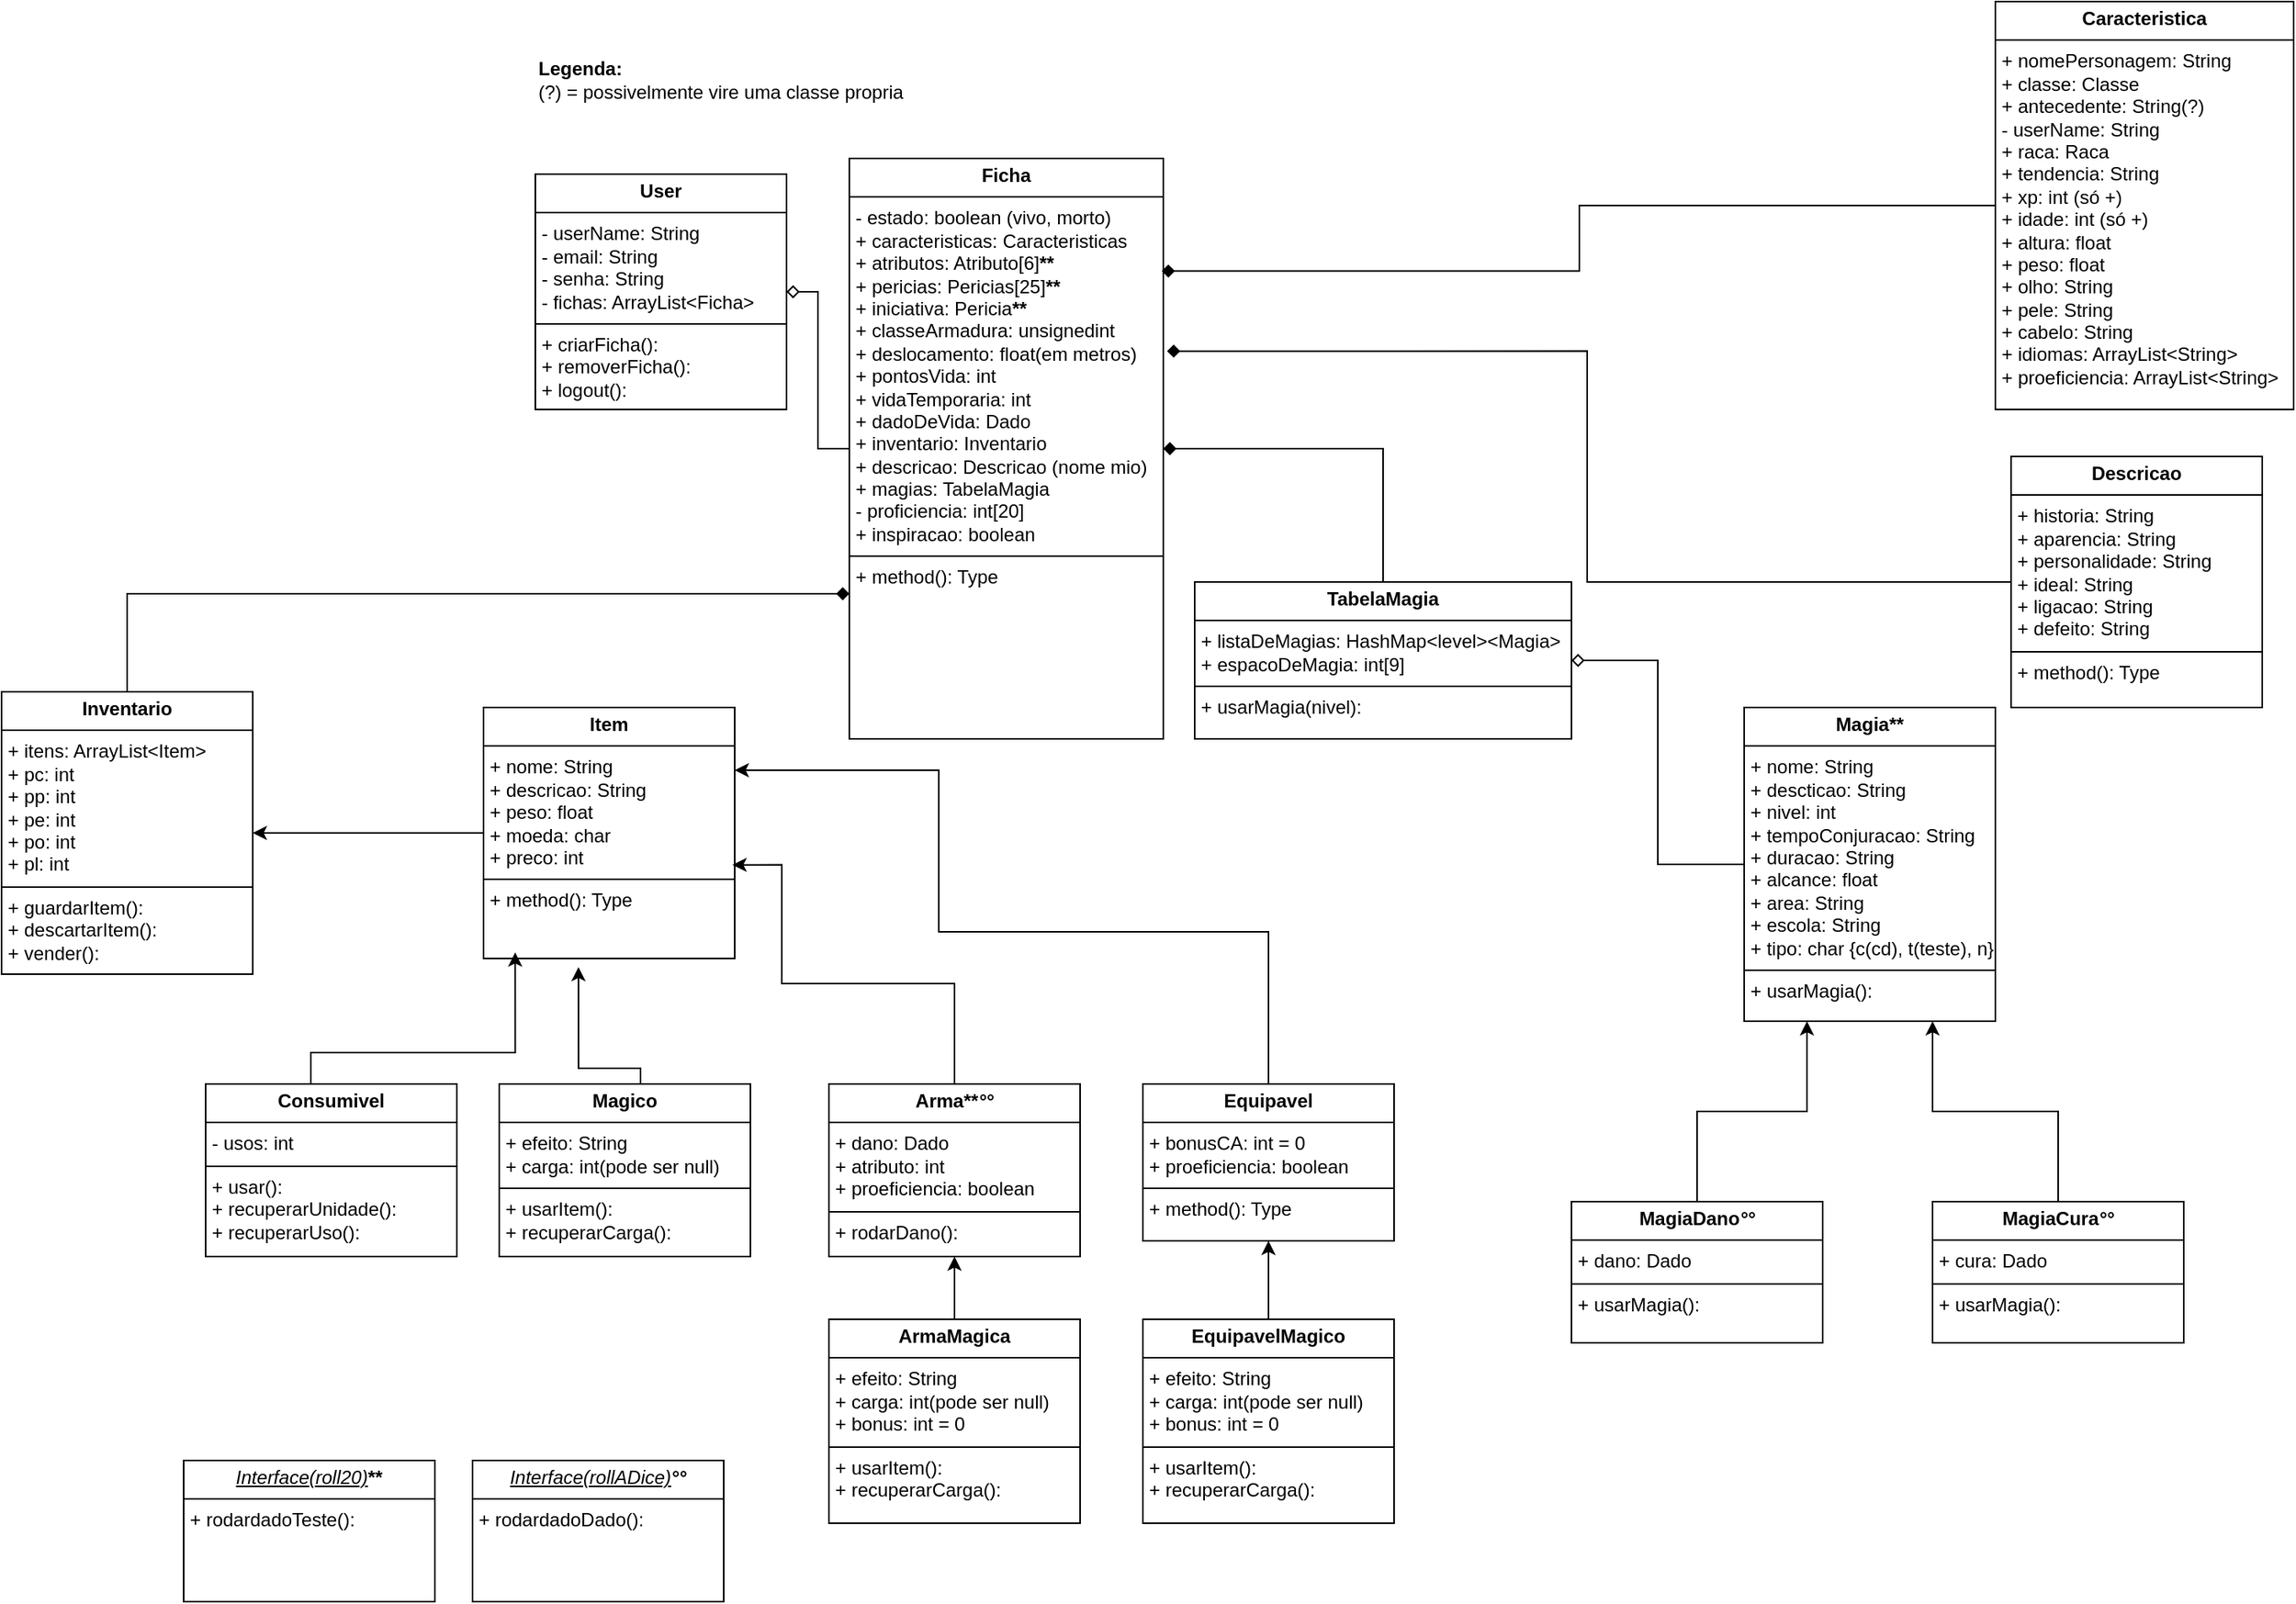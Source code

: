 <mxfile version="26.2.2">
  <diagram name="Página-1" id="pABqRRKAet28aHQTTynB">
    <mxGraphModel dx="1871" dy="626" grid="1" gridSize="10" guides="1" tooltips="1" connect="1" arrows="1" fold="1" page="1" pageScale="1" pageWidth="827" pageHeight="1169" math="0" shadow="0">
      <root>
        <mxCell id="0" />
        <mxCell id="1" parent="0" />
        <mxCell id="ki6pX9FyXEzllKoT4F_M-5" value="&lt;p style=&quot;margin:0px;margin-top:4px;text-align:center;&quot;&gt;&lt;b&gt;User&lt;/b&gt;&lt;/p&gt;&lt;hr size=&quot;1&quot; style=&quot;border-style:solid;&quot;&gt;&lt;p style=&quot;margin:0px;margin-left:4px;&quot;&gt;- userName: String&lt;/p&gt;&lt;p style=&quot;margin:0px;margin-left:4px;&quot;&gt;- email: String&lt;/p&gt;&lt;p style=&quot;margin:0px;margin-left:4px;&quot;&gt;- senha: String&lt;/p&gt;&lt;p style=&quot;margin:0px;margin-left:4px;&quot;&gt;- fichas: ArrayList&amp;lt;Ficha&amp;gt;&lt;/p&gt;&lt;hr size=&quot;1&quot; style=&quot;border-style:solid;&quot;&gt;&lt;p style=&quot;margin:0px;margin-left:4px;&quot;&gt;+ criarFicha():&lt;/p&gt;&lt;p style=&quot;margin:0px;margin-left:4px;&quot;&gt;+ removerFicha():&amp;nbsp;&lt;/p&gt;&lt;p style=&quot;margin:0px;margin-left:4px;&quot;&gt;+ logout():&lt;/p&gt;" style="verticalAlign=top;align=left;overflow=fill;html=1;whiteSpace=wrap;" parent="1" vertex="1">
          <mxGeometry x="40" y="120" width="160" height="150" as="geometry" />
        </mxCell>
        <mxCell id="Kfrs5KXzOXKlBlGtHDDm-1" style="edgeStyle=orthogonalEdgeStyle;rounded=0;orthogonalLoop=1;jettySize=auto;html=1;exitX=0;exitY=0.5;exitDx=0;exitDy=0;entryX=1;entryY=0.5;entryDx=0;entryDy=0;endArrow=diamond;endFill=0;" parent="1" source="ki6pX9FyXEzllKoT4F_M-7" target="ki6pX9FyXEzllKoT4F_M-5" edge="1">
          <mxGeometry relative="1" as="geometry" />
        </mxCell>
        <mxCell id="ki6pX9FyXEzllKoT4F_M-7" value="&lt;p style=&quot;margin:0px;margin-top:4px;text-align:center;&quot;&gt;&lt;b&gt;Ficha&lt;/b&gt;&lt;/p&gt;&lt;hr size=&quot;1&quot; style=&quot;border-style:solid;&quot;&gt;&lt;p style=&quot;margin:0px;margin-left:4px;&quot;&gt;- estado: boolean (vivo, morto)&lt;/p&gt;&lt;p style=&quot;margin:0px;margin-left:4px;&quot;&gt;+ caracteristicas: Caracteristicas&lt;/p&gt;&lt;p style=&quot;margin:0px;margin-left:4px;&quot;&gt;+ atributos: Atributo[6]&lt;b style=&quot;background-color: transparent; color: light-dark(rgb(0, 0, 0), rgb(255, 255, 255)); text-align: center;&quot;&gt;**&lt;/b&gt;&lt;/p&gt;&lt;p style=&quot;margin:0px;margin-left:4px;&quot;&gt;+ pericias: Pericias[25]&lt;b style=&quot;background-color: transparent; color: light-dark(rgb(0, 0, 0), rgb(255, 255, 255)); text-align: center;&quot;&gt;**&lt;/b&gt;&lt;/p&gt;&lt;p style=&quot;margin:0px;margin-left:4px;&quot;&gt;+ iniciativa: Pericia&lt;b style=&quot;background-color: transparent; color: light-dark(rgb(0, 0, 0), rgb(255, 255, 255)); text-align: center;&quot;&gt;**&lt;/b&gt;&lt;/p&gt;&lt;p style=&quot;margin:0px;margin-left:4px;&quot;&gt;&lt;span style=&quot;background-color: transparent; color: light-dark(rgb(0, 0, 0), rgb(255, 255, 255));&quot;&gt;+ classeArmadura: unsignedint&lt;/span&gt;&lt;/p&gt;&lt;p style=&quot;margin:0px;margin-left:4px;&quot;&gt;+ deslocamento: float(em metros)&lt;/p&gt;&lt;p style=&quot;margin:0px;margin-left:4px;&quot;&gt;+ pontosVida: int&lt;/p&gt;&lt;p style=&quot;margin:0px;margin-left:4px;&quot;&gt;+ vidaTemporaria: int&lt;/p&gt;&lt;p style=&quot;margin:0px;margin-left:4px;&quot;&gt;+ dadoDeVida: Dado&lt;/p&gt;&lt;p style=&quot;margin:0px;margin-left:4px;&quot;&gt;+ inventario: Inventario&lt;br&gt;+ descricao: Descricao (nome mio)&lt;/p&gt;&lt;p style=&quot;margin:0px;margin-left:4px;&quot;&gt;+ magias: TabelaMagia&lt;/p&gt;&lt;p style=&quot;margin:0px;margin-left:4px;&quot;&gt;- proficiencia: int[20]&lt;/p&gt;&lt;p style=&quot;margin:0px;margin-left:4px;&quot;&gt;+ inspiracao: boolean&lt;/p&gt;&lt;hr size=&quot;1&quot; style=&quot;border-style:solid;&quot;&gt;&lt;p style=&quot;margin:0px;margin-left:4px;&quot;&gt;+ method(): Type&lt;/p&gt;" style="verticalAlign=top;align=left;overflow=fill;html=1;whiteSpace=wrap;" parent="1" vertex="1">
          <mxGeometry x="240" y="110" width="200" height="370" as="geometry" />
        </mxCell>
        <mxCell id="ki6pX9FyXEzllKoT4F_M-36" style="edgeStyle=orthogonalEdgeStyle;rounded=0;orthogonalLoop=1;jettySize=auto;html=1;endArrow=diamond;endFill=1;entryX=0.995;entryY=0.194;entryDx=0;entryDy=0;entryPerimeter=0;" parent="1" source="ki6pX9FyXEzllKoT4F_M-8" target="ki6pX9FyXEzllKoT4F_M-7" edge="1">
          <mxGeometry relative="1" as="geometry">
            <mxPoint x="430" y="140" as="targetPoint" />
          </mxGeometry>
        </mxCell>
        <mxCell id="ki6pX9FyXEzllKoT4F_M-8" value="&lt;p style=&quot;margin:0px;margin-top:4px;text-align:center;&quot;&gt;&lt;b&gt;Caracteristica&lt;/b&gt;&lt;/p&gt;&lt;hr size=&quot;1&quot; style=&quot;border-style:solid;&quot;&gt;&lt;p style=&quot;margin:0px;margin-left:4px;&quot;&gt;+ nomePersonagem: String&lt;/p&gt;&lt;p style=&quot;margin:0px;margin-left:4px;&quot;&gt;+ classe: Classe&lt;/p&gt;&lt;p style=&quot;margin:0px;margin-left:4px;&quot;&gt;+ antecedente: String(?)&lt;/p&gt;&lt;p style=&quot;margin:0px;margin-left:4px;&quot;&gt;- userName: String&lt;/p&gt;&lt;p style=&quot;margin:0px;margin-left:4px;&quot;&gt;+ raca: Raca&lt;/p&gt;&lt;p style=&quot;margin:0px;margin-left:4px;&quot;&gt;+ tendencia: String&lt;/p&gt;&lt;p style=&quot;margin:0px;margin-left:4px;&quot;&gt;+ xp: int (só +)&lt;/p&gt;&lt;p style=&quot;margin:0px;margin-left:4px;&quot;&gt;+ idade: int&amp;nbsp;&lt;span style=&quot;background-color: transparent; color: light-dark(rgb(0, 0, 0), rgb(255, 255, 255));&quot;&gt;(só +)&lt;/span&gt;&lt;/p&gt;&lt;p style=&quot;margin:0px;margin-left:4px;&quot;&gt;+ altura: float&lt;/p&gt;&lt;p style=&quot;margin:0px;margin-left:4px;&quot;&gt;+ peso: float&lt;/p&gt;&lt;p style=&quot;margin:0px;margin-left:4px;&quot;&gt;+ olho: String&lt;/p&gt;&lt;p style=&quot;margin:0px;margin-left:4px;&quot;&gt;+ pele: String&lt;/p&gt;&lt;p style=&quot;margin:0px;margin-left:4px;&quot;&gt;+ cabelo: String&lt;/p&gt;&lt;p style=&quot;margin:0px;margin-left:4px;&quot;&gt;+ idiomas: ArrayList&amp;lt;String&amp;gt;&lt;/p&gt;&lt;p style=&quot;margin:0px;margin-left:4px;&quot;&gt;+ proeficiencia: ArrayList&amp;lt;String&amp;gt;&lt;/p&gt;&lt;p style=&quot;margin:0px;margin-left:4px;&quot;&gt;&lt;br&gt;&lt;/p&gt;" style="verticalAlign=top;align=left;overflow=fill;html=1;whiteSpace=wrap;" parent="1" vertex="1">
          <mxGeometry x="970" y="10" width="190" height="260" as="geometry" />
        </mxCell>
        <mxCell id="ki6pX9FyXEzllKoT4F_M-9" value="&lt;b&gt;Legenda:&lt;/b&gt;&lt;div&gt;(?) = possivelmente vire uma classe propria&lt;/div&gt;" style="text;html=1;align=left;verticalAlign=middle;resizable=0;points=[];autosize=1;strokeColor=none;fillColor=none;" parent="1" vertex="1">
          <mxGeometry x="40" y="40" width="260" height="40" as="geometry" />
        </mxCell>
        <mxCell id="Kfrs5KXzOXKlBlGtHDDm-10" style="edgeStyle=orthogonalEdgeStyle;rounded=0;orthogonalLoop=1;jettySize=auto;html=1;exitX=0.5;exitY=0;exitDx=0;exitDy=0;entryX=0;entryY=0.75;entryDx=0;entryDy=0;endArrow=diamond;endFill=1;" parent="1" source="ki6pX9FyXEzllKoT4F_M-15" target="ki6pX9FyXEzllKoT4F_M-7" edge="1">
          <mxGeometry relative="1" as="geometry" />
        </mxCell>
        <mxCell id="ki6pX9FyXEzllKoT4F_M-15" value="&lt;p style=&quot;margin:0px;margin-top:4px;text-align:center;&quot;&gt;&lt;b style=&quot;&quot;&gt;Inventario&lt;/b&gt;&lt;/p&gt;&lt;hr size=&quot;1&quot; style=&quot;border-style:solid;&quot;&gt;&lt;p style=&quot;margin:0px;margin-left:4px;&quot;&gt;+ itens: ArrayList&amp;lt;Item&amp;gt;&lt;/p&gt;&lt;p style=&quot;margin:0px;margin-left:4px;&quot;&gt;+ pc: int&lt;/p&gt;&lt;p style=&quot;margin:0px;margin-left:4px;&quot;&gt;+ pp: int&lt;/p&gt;&lt;p style=&quot;margin:0px;margin-left:4px;&quot;&gt;+ pe: int&lt;/p&gt;&lt;p style=&quot;margin:0px;margin-left:4px;&quot;&gt;+ po: int&lt;br&gt;+ pl: int&lt;/p&gt;&lt;hr size=&quot;1&quot; style=&quot;border-style:solid;&quot;&gt;&lt;p style=&quot;margin:0px;margin-left:4px;&quot;&gt;+ guardarItem():&amp;nbsp;&lt;/p&gt;&lt;p style=&quot;margin:0px;margin-left:4px;&quot;&gt;+ descartarItem():&lt;/p&gt;&lt;p style=&quot;margin:0px;margin-left:4px;&quot;&gt;+ vender():&lt;/p&gt;" style="verticalAlign=top;align=left;overflow=fill;html=1;whiteSpace=wrap;" parent="1" vertex="1">
          <mxGeometry x="-300" y="450" width="160" height="180" as="geometry" />
        </mxCell>
        <mxCell id="Kfrs5KXzOXKlBlGtHDDm-7" value="" style="edgeStyle=orthogonalEdgeStyle;rounded=0;orthogonalLoop=1;jettySize=auto;html=1;entryX=1;entryY=0.5;entryDx=0;entryDy=0;" parent="1" source="ki6pX9FyXEzllKoT4F_M-16" target="ki6pX9FyXEzllKoT4F_M-15" edge="1">
          <mxGeometry relative="1" as="geometry">
            <mxPoint x="-73" y="540.0" as="targetPoint" />
          </mxGeometry>
        </mxCell>
        <mxCell id="ki6pX9FyXEzllKoT4F_M-16" value="&lt;p style=&quot;margin:0px;margin-top:4px;text-align:center;&quot;&gt;&lt;b style=&quot;&quot;&gt;Item&lt;/b&gt;&lt;/p&gt;&lt;hr size=&quot;1&quot; style=&quot;border-style:solid;&quot;&gt;&lt;p style=&quot;margin:0px;margin-left:4px;&quot;&gt;+ nome: String&lt;/p&gt;&lt;p style=&quot;margin:0px;margin-left:4px;&quot;&gt;+ descricao: String&lt;/p&gt;&lt;p style=&quot;margin:0px;margin-left:4px;&quot;&gt;+ peso: float&lt;/p&gt;&lt;p style=&quot;margin:0px;margin-left:4px;&quot;&gt;+ moeda: char&lt;/p&gt;&lt;p style=&quot;margin:0px;margin-left:4px;&quot;&gt;+ preco: int&lt;/p&gt;&lt;hr size=&quot;1&quot; style=&quot;border-style:solid;&quot;&gt;&lt;p style=&quot;margin:0px;margin-left:4px;&quot;&gt;+ method(): Type&lt;/p&gt;" style="verticalAlign=top;align=left;overflow=fill;html=1;whiteSpace=wrap;" parent="1" vertex="1">
          <mxGeometry x="7" y="460" width="160" height="160" as="geometry" />
        </mxCell>
        <mxCell id="ki6pX9FyXEzllKoT4F_M-22" value="&lt;p style=&quot;margin:0px;margin-top:4px;text-align:center;&quot;&gt;&lt;b&gt;Magico&lt;/b&gt;&lt;/p&gt;&lt;hr size=&quot;1&quot; style=&quot;border-style:solid;&quot;&gt;&lt;p style=&quot;margin:0px;margin-left:4px;&quot;&gt;+ efeito: String&lt;/p&gt;&lt;p style=&quot;margin:0px;margin-left:4px;&quot;&gt;+ carga: int(pode ser null)&lt;/p&gt;&lt;hr size=&quot;1&quot; style=&quot;border-style:solid;&quot;&gt;&lt;p style=&quot;margin:0px;margin-left:4px;&quot;&gt;+ usarItem():&lt;/p&gt;&lt;p style=&quot;margin: 0px 0px 0px 4px;&quot;&gt;+ recuperarCarga():&lt;/p&gt;" style="verticalAlign=top;align=left;overflow=fill;html=1;whiteSpace=wrap;" parent="1" vertex="1">
          <mxGeometry x="17" y="700" width="160" height="110" as="geometry" />
        </mxCell>
        <mxCell id="ki6pX9FyXEzllKoT4F_M-34" style="edgeStyle=orthogonalEdgeStyle;rounded=0;orthogonalLoop=1;jettySize=auto;html=1;entryX=0.991;entryY=0.627;entryDx=0;entryDy=0;entryPerimeter=0;" parent="1" source="ki6pX9FyXEzllKoT4F_M-23" target="ki6pX9FyXEzllKoT4F_M-16" edge="1">
          <mxGeometry relative="1" as="geometry">
            <Array as="points">
              <mxPoint x="307" y="636" />
              <mxPoint x="197" y="636" />
            </Array>
          </mxGeometry>
        </mxCell>
        <mxCell id="ki6pX9FyXEzllKoT4F_M-23" value="&lt;p style=&quot;margin:0px;margin-top:4px;text-align:center;&quot;&gt;&lt;b&gt;Arma&lt;/b&gt;&lt;b style=&quot;background-color: transparent; color: light-dark(rgb(0, 0, 0), rgb(255, 255, 255));&quot;&gt;**&lt;/b&gt;&lt;i style=&quot;background-color: transparent; color: light-dark(rgb(0, 0, 0), rgb(255, 255, 255));&quot;&gt;&lt;b&gt;°°&lt;/b&gt;&lt;/i&gt;&lt;/p&gt;&lt;hr size=&quot;1&quot; style=&quot;border-style:solid;&quot;&gt;&lt;p style=&quot;margin:0px;margin-left:4px;&quot;&gt;+ dano: Dado&lt;/p&gt;&lt;p style=&quot;margin:0px;margin-left:4px;&quot;&gt;+ atributo: int&lt;/p&gt;&lt;p style=&quot;margin:0px;margin-left:4px;&quot;&gt;+ proeficiencia: boolean&lt;/p&gt;&lt;hr size=&quot;1&quot; style=&quot;border-style:solid;&quot;&gt;&lt;p style=&quot;margin:0px;margin-left:4px;&quot;&gt;+ rodarDano():&lt;/p&gt;" style="verticalAlign=top;align=left;overflow=fill;html=1;whiteSpace=wrap;" parent="1" vertex="1">
          <mxGeometry x="227" y="700" width="160" height="110" as="geometry" />
        </mxCell>
        <mxCell id="ki6pX9FyXEzllKoT4F_M-35" style="edgeStyle=orthogonalEdgeStyle;rounded=0;orthogonalLoop=1;jettySize=auto;html=1;entryX=1;entryY=0.25;entryDx=0;entryDy=0;" parent="1" source="ki6pX9FyXEzllKoT4F_M-24" target="ki6pX9FyXEzllKoT4F_M-16" edge="1">
          <mxGeometry relative="1" as="geometry">
            <Array as="points">
              <mxPoint x="507" y="603" />
              <mxPoint x="297" y="603" />
            </Array>
          </mxGeometry>
        </mxCell>
        <mxCell id="ki6pX9FyXEzllKoT4F_M-24" value="&lt;p style=&quot;margin:0px;margin-top:4px;text-align:center;&quot;&gt;&lt;b&gt;Equipavel&lt;/b&gt;&lt;/p&gt;&lt;hr size=&quot;1&quot; style=&quot;border-style:solid;&quot;&gt;&lt;p style=&quot;margin: 0px 0px 0px 4px;&quot;&gt;+ bonusCA: int = 0&lt;/p&gt;&lt;p style=&quot;margin: 0px 0px 0px 4px;&quot;&gt;+ proeficiencia: boolean&lt;/p&gt;&lt;hr size=&quot;1&quot; style=&quot;border-style:solid;&quot;&gt;&lt;p style=&quot;margin:0px;margin-left:4px;&quot;&gt;+ method(): Type&lt;/p&gt;" style="verticalAlign=top;align=left;overflow=fill;html=1;whiteSpace=wrap;" parent="1" vertex="1">
          <mxGeometry x="427" y="700" width="160" height="100" as="geometry" />
        </mxCell>
        <mxCell id="ki6pX9FyXEzllKoT4F_M-25" value="&lt;p style=&quot;margin:0px;margin-top:4px;text-align:center;&quot;&gt;&lt;b&gt;Consumivel&lt;/b&gt;&lt;/p&gt;&lt;hr size=&quot;1&quot; style=&quot;border-style:solid;&quot;&gt;&lt;p style=&quot;margin:0px;margin-left:4px;&quot;&gt;- usos: int&lt;/p&gt;&lt;hr size=&quot;1&quot; style=&quot;border-style:solid;&quot;&gt;&lt;p style=&quot;margin:0px;margin-left:4px;&quot;&gt;+ usar():&lt;/p&gt;&lt;p style=&quot;margin:0px;margin-left:4px;&quot;&gt;+ recuperarUnidade():&lt;/p&gt;&lt;p style=&quot;margin:0px;margin-left:4px;&quot;&gt;+ recuperarUso():&lt;/p&gt;&lt;p style=&quot;margin:0px;margin-left:4px;&quot;&gt;&lt;br&gt;&lt;/p&gt;" style="verticalAlign=top;align=left;overflow=fill;html=1;whiteSpace=wrap;" parent="1" vertex="1">
          <mxGeometry x="-170" y="700" width="160" height="110" as="geometry" />
        </mxCell>
        <mxCell id="ki6pX9FyXEzllKoT4F_M-28" value="" style="edgeStyle=orthogonalEdgeStyle;rounded=0;orthogonalLoop=1;jettySize=auto;html=1;" parent="1" source="ki6pX9FyXEzllKoT4F_M-26" target="ki6pX9FyXEzllKoT4F_M-23" edge="1">
          <mxGeometry relative="1" as="geometry" />
        </mxCell>
        <mxCell id="ki6pX9FyXEzllKoT4F_M-26" value="&lt;p style=&quot;margin:0px;margin-top:4px;text-align:center;&quot;&gt;&lt;b&gt;ArmaMagica&lt;/b&gt;&lt;/p&gt;&lt;hr size=&quot;1&quot; style=&quot;border-style:solid;&quot;&gt;&lt;p style=&quot;margin:0px;margin-left:4px;&quot;&gt;+ efeito: String&lt;/p&gt;&lt;p style=&quot;margin:0px;margin-left:4px;&quot;&gt;+ carga:&amp;nbsp;&lt;span style=&quot;background-color: transparent; color: light-dark(rgb(0, 0, 0), rgb(255, 255, 255));&quot;&gt;int(pode ser null)&lt;/span&gt;&lt;/p&gt;&lt;p style=&quot;margin:0px;margin-left:4px;&quot;&gt;+ bonus: int = 0&lt;/p&gt;&lt;hr size=&quot;1&quot; style=&quot;border-style:solid;&quot;&gt;&lt;p style=&quot;margin: 0px 0px 0px 4px;&quot;&gt;+ usarItem():&lt;/p&gt;&lt;p style=&quot;margin: 0px 0px 0px 4px;&quot;&gt;+ recuperarCarga():&lt;/p&gt;" style="verticalAlign=top;align=left;overflow=fill;html=1;whiteSpace=wrap;" parent="1" vertex="1">
          <mxGeometry x="227" y="850" width="160" height="130" as="geometry" />
        </mxCell>
        <mxCell id="ki6pX9FyXEzllKoT4F_M-29" value="" style="edgeStyle=orthogonalEdgeStyle;rounded=0;orthogonalLoop=1;jettySize=auto;html=1;" parent="1" source="ki6pX9FyXEzllKoT4F_M-27" target="ki6pX9FyXEzllKoT4F_M-24" edge="1">
          <mxGeometry relative="1" as="geometry" />
        </mxCell>
        <mxCell id="ki6pX9FyXEzllKoT4F_M-27" value="&lt;p style=&quot;margin:0px;margin-top:4px;text-align:center;&quot;&gt;&lt;b&gt;EquipavelMagico&lt;/b&gt;&lt;/p&gt;&lt;hr size=&quot;1&quot; style=&quot;border-style:solid;&quot;&gt;&lt;p style=&quot;margin: 0px 0px 0px 4px;&quot;&gt;+ efeito: String&lt;/p&gt;&lt;p style=&quot;margin: 0px 0px 0px 4px;&quot;&gt;+ carga:&amp;nbsp;&lt;span style=&quot;background-color: transparent; color: light-dark(rgb(0, 0, 0), rgb(255, 255, 255));&quot;&gt;int(pode ser null)&lt;/span&gt;&lt;/p&gt;&lt;p style=&quot;margin: 0px 0px 0px 4px;&quot;&gt;+ bonus: int = 0&lt;/p&gt;&lt;hr size=&quot;1&quot; style=&quot;border-style:solid;&quot;&gt;&lt;p style=&quot;margin: 0px 0px 0px 4px;&quot;&gt;+ usarItem():&lt;/p&gt;&lt;p style=&quot;margin: 0px 0px 0px 4px;&quot;&gt;+ recuperarCarga():&lt;/p&gt;" style="verticalAlign=top;align=left;overflow=fill;html=1;whiteSpace=wrap;" parent="1" vertex="1">
          <mxGeometry x="427" y="850" width="160" height="130" as="geometry" />
        </mxCell>
        <mxCell id="ki6pX9FyXEzllKoT4F_M-31" style="edgeStyle=orthogonalEdgeStyle;rounded=0;orthogonalLoop=1;jettySize=auto;html=1;entryX=0.126;entryY=0.976;entryDx=0;entryDy=0;entryPerimeter=0;" parent="1" source="ki6pX9FyXEzllKoT4F_M-25" target="ki6pX9FyXEzllKoT4F_M-16" edge="1">
          <mxGeometry relative="1" as="geometry">
            <Array as="points">
              <mxPoint x="-103" y="680" />
              <mxPoint x="27" y="680" />
            </Array>
          </mxGeometry>
        </mxCell>
        <mxCell id="ki6pX9FyXEzllKoT4F_M-33" style="edgeStyle=orthogonalEdgeStyle;rounded=0;orthogonalLoop=1;jettySize=auto;html=1;entryX=0.378;entryY=1.034;entryDx=0;entryDy=0;entryPerimeter=0;" parent="1" source="ki6pX9FyXEzllKoT4F_M-22" target="ki6pX9FyXEzllKoT4F_M-16" edge="1">
          <mxGeometry relative="1" as="geometry">
            <Array as="points">
              <mxPoint x="107" y="690" />
              <mxPoint x="67" y="690" />
            </Array>
          </mxGeometry>
        </mxCell>
        <mxCell id="ki6pX9FyXEzllKoT4F_M-38" value="&lt;p style=&quot;margin:0px;margin-top:4px;text-align:center;&quot;&gt;&lt;b&gt;Descricao&lt;/b&gt;&lt;/p&gt;&lt;hr size=&quot;1&quot; style=&quot;border-style:solid;&quot;&gt;&lt;p style=&quot;margin:0px;margin-left:4px;&quot;&gt;+ historia: String&lt;/p&gt;&lt;p style=&quot;margin:0px;margin-left:4px;&quot;&gt;+ aparencia: String&lt;/p&gt;&lt;p style=&quot;margin:0px;margin-left:4px;&quot;&gt;+ personalidade: String&lt;/p&gt;&lt;p style=&quot;margin:0px;margin-left:4px;&quot;&gt;+ ideal: String&lt;/p&gt;&lt;p style=&quot;margin:0px;margin-left:4px;&quot;&gt;+ ligacao: String&lt;/p&gt;&lt;p style=&quot;margin:0px;margin-left:4px;&quot;&gt;+ defeito: String&lt;/p&gt;&lt;hr size=&quot;1&quot; style=&quot;border-style:solid;&quot;&gt;&lt;p style=&quot;margin:0px;margin-left:4px;&quot;&gt;+ method(): Type&lt;/p&gt;" style="verticalAlign=top;align=left;overflow=fill;html=1;whiteSpace=wrap;" parent="1" vertex="1">
          <mxGeometry x="980" y="300" width="160" height="160" as="geometry" />
        </mxCell>
        <mxCell id="Kfrs5KXzOXKlBlGtHDDm-18" style="edgeStyle=orthogonalEdgeStyle;rounded=0;orthogonalLoop=1;jettySize=auto;html=1;entryX=1;entryY=0.5;entryDx=0;entryDy=0;endArrow=diamond;endFill=0;" parent="1" source="ki6pX9FyXEzllKoT4F_M-39" target="Kfrs5KXzOXKlBlGtHDDm-16" edge="1">
          <mxGeometry relative="1" as="geometry" />
        </mxCell>
        <mxCell id="ki6pX9FyXEzllKoT4F_M-39" value="&lt;p style=&quot;margin:0px;margin-top:4px;text-align:center;&quot;&gt;&lt;b&gt;Magia**&lt;/b&gt;&lt;/p&gt;&lt;hr size=&quot;1&quot; style=&quot;border-style:solid;&quot;&gt;&lt;p style=&quot;margin:0px;margin-left:4px;&quot;&gt;+ nome: String&lt;/p&gt;&lt;p style=&quot;margin:0px;margin-left:4px;&quot;&gt;+ descticao: String&lt;/p&gt;&lt;p style=&quot;margin:0px;margin-left:4px;&quot;&gt;+ nivel: int&lt;/p&gt;&lt;p style=&quot;margin:0px;margin-left:4px;&quot;&gt;+ tempoConjuracao: String&lt;/p&gt;&lt;p style=&quot;margin:0px;margin-left:4px;&quot;&gt;+ duracao&lt;span style=&quot;background-color: transparent; color: light-dark(rgb(0, 0, 0), rgb(255, 255, 255));&quot;&gt;: String&lt;/span&gt;&lt;/p&gt;&lt;p style=&quot;margin:0px;margin-left:4px;&quot;&gt;+ alcance: float&lt;/p&gt;&lt;p style=&quot;margin:0px;margin-left:4px;&quot;&gt;+ area: String&lt;/p&gt;&lt;p style=&quot;margin:0px;margin-left:4px;&quot;&gt;+ escola: String&lt;/p&gt;&lt;p style=&quot;margin:0px;margin-left:4px;&quot;&gt;+ tipo: char {c(cd), t(teste), n}&lt;/p&gt;&lt;hr size=&quot;1&quot; style=&quot;border-style:solid;&quot;&gt;&lt;p style=&quot;margin:0px;margin-left:4px;&quot;&gt;+ usarMagia():&amp;nbsp;&lt;/p&gt;" style="verticalAlign=top;align=left;overflow=fill;html=1;whiteSpace=wrap;" parent="1" vertex="1">
          <mxGeometry x="810" y="460" width="160" height="200" as="geometry" />
        </mxCell>
        <mxCell id="Kfrs5KXzOXKlBlGtHDDm-13" style="edgeStyle=orthogonalEdgeStyle;rounded=0;orthogonalLoop=1;jettySize=auto;html=1;exitX=0.5;exitY=0;exitDx=0;exitDy=0;entryX=0.25;entryY=1;entryDx=0;entryDy=0;" parent="1" source="ki6pX9FyXEzllKoT4F_M-40" target="ki6pX9FyXEzllKoT4F_M-39" edge="1">
          <mxGeometry relative="1" as="geometry" />
        </mxCell>
        <mxCell id="ki6pX9FyXEzllKoT4F_M-40" value="&lt;p style=&quot;margin:0px;margin-top:4px;text-align:center;&quot;&gt;&lt;b&gt;MagiaDano&lt;/b&gt;&lt;i style=&quot;background-color: transparent; color: light-dark(rgb(0, 0, 0), rgb(255, 255, 255));&quot;&gt;&lt;b&gt;°°&lt;/b&gt;&lt;/i&gt;&lt;/p&gt;&lt;hr size=&quot;1&quot; style=&quot;border-style:solid;&quot;&gt;&lt;p style=&quot;margin:0px;margin-left:4px;&quot;&gt;+ dano: Dado&lt;/p&gt;&lt;hr size=&quot;1&quot; style=&quot;border-style:solid;&quot;&gt;&lt;p style=&quot;margin:0px;margin-left:4px;&quot;&gt;+ usarMagia():&amp;nbsp;&lt;/p&gt;" style="verticalAlign=top;align=left;overflow=fill;html=1;whiteSpace=wrap;" parent="1" vertex="1">
          <mxGeometry x="700" y="775" width="160" height="90" as="geometry" />
        </mxCell>
        <mxCell id="Kfrs5KXzOXKlBlGtHDDm-14" style="edgeStyle=orthogonalEdgeStyle;rounded=0;orthogonalLoop=1;jettySize=auto;html=1;entryX=0.75;entryY=1;entryDx=0;entryDy=0;" parent="1" source="ki6pX9FyXEzllKoT4F_M-41" target="ki6pX9FyXEzllKoT4F_M-39" edge="1">
          <mxGeometry relative="1" as="geometry" />
        </mxCell>
        <mxCell id="ki6pX9FyXEzllKoT4F_M-41" value="&lt;p style=&quot;margin:0px;margin-top:4px;text-align:center;&quot;&gt;&lt;b&gt;MagiaCura&lt;/b&gt;&lt;i style=&quot;background-color: transparent; color: light-dark(rgb(0, 0, 0), rgb(255, 255, 255));&quot;&gt;&lt;b&gt;°°&lt;/b&gt;&lt;/i&gt;&lt;/p&gt;&lt;hr size=&quot;1&quot; style=&quot;border-style:solid;&quot;&gt;&lt;p style=&quot;margin:0px;margin-left:4px;&quot;&gt;+ cura: Dado&lt;/p&gt;&lt;hr size=&quot;1&quot; style=&quot;border-style:solid;&quot;&gt;&lt;p style=&quot;margin:0px;margin-left:4px;&quot;&gt;+ usarMagia():&amp;nbsp;&lt;/p&gt;" style="verticalAlign=top;align=left;overflow=fill;html=1;whiteSpace=wrap;" parent="1" vertex="1">
          <mxGeometry x="930" y="775" width="160" height="90" as="geometry" />
        </mxCell>
        <mxCell id="ki6pX9FyXEzllKoT4F_M-43" style="edgeStyle=orthogonalEdgeStyle;rounded=0;orthogonalLoop=1;jettySize=auto;html=1;entryX=1.012;entryY=0.332;entryDx=0;entryDy=0;entryPerimeter=0;endArrow=diamond;endFill=1;" parent="1" source="ki6pX9FyXEzllKoT4F_M-38" target="ki6pX9FyXEzllKoT4F_M-7" edge="1">
          <mxGeometry relative="1" as="geometry" />
        </mxCell>
        <mxCell id="Kfrs5KXzOXKlBlGtHDDm-2" style="edgeStyle=orthogonalEdgeStyle;rounded=0;orthogonalLoop=1;jettySize=auto;html=1;exitX=0.5;exitY=1;exitDx=0;exitDy=0;" parent="1" source="ki6pX9FyXEzllKoT4F_M-16" target="ki6pX9FyXEzllKoT4F_M-16" edge="1">
          <mxGeometry relative="1" as="geometry" />
        </mxCell>
        <mxCell id="Kfrs5KXzOXKlBlGtHDDm-5" value="&lt;p style=&quot;margin:0px;margin-top:4px;text-align:center;&quot;&gt;&lt;i style=&quot;text-decoration-line: underline;&quot;&gt;Interface(roll20)&lt;/i&gt;&lt;b&gt;**&lt;/b&gt;&lt;/p&gt;&lt;hr size=&quot;1&quot; style=&quot;border-style:solid;&quot;&gt;&lt;p style=&quot;margin:0px;margin-left:4px;&quot;&gt;+ rodardadoTeste():&lt;/p&gt;&lt;p style=&quot;margin:0px;margin-left:4px;&quot;&gt;&lt;br&gt;&lt;/p&gt;" style="verticalAlign=top;align=left;overflow=fill;html=1;whiteSpace=wrap;" parent="1" vertex="1">
          <mxGeometry x="-184" y="940" width="160" height="90" as="geometry" />
        </mxCell>
        <mxCell id="Kfrs5KXzOXKlBlGtHDDm-19" style="edgeStyle=orthogonalEdgeStyle;rounded=0;orthogonalLoop=1;jettySize=auto;html=1;entryX=1;entryY=0.5;entryDx=0;entryDy=0;exitX=0.5;exitY=0;exitDx=0;exitDy=0;endArrow=diamond;endFill=1;" parent="1" source="Kfrs5KXzOXKlBlGtHDDm-16" target="ki6pX9FyXEzllKoT4F_M-7" edge="1">
          <mxGeometry relative="1" as="geometry" />
        </mxCell>
        <mxCell id="Kfrs5KXzOXKlBlGtHDDm-16" value="&lt;p style=&quot;margin:0px;margin-top:4px;text-align:center;&quot;&gt;&lt;b&gt;TabelaMagia&lt;/b&gt;&lt;/p&gt;&lt;hr size=&quot;1&quot; style=&quot;border-style:solid;&quot;&gt;&lt;p style=&quot;margin:0px;margin-left:4px;&quot;&gt;+ listaDeMagias:&amp;nbsp;&lt;span style=&quot;background-color: transparent; color: light-dark(rgb(0, 0, 0), rgb(255, 255, 255));&quot;&gt;HashMap&amp;lt;level&amp;gt;&amp;lt;Magia&amp;gt;&lt;/span&gt;&lt;/p&gt;&lt;p style=&quot;margin:0px;margin-left:4px;&quot;&gt;+ espacoDeMagia: int[9]&lt;/p&gt;&lt;hr size=&quot;1&quot; style=&quot;border-style:solid;&quot;&gt;&lt;p style=&quot;margin:0px;margin-left:4px;&quot;&gt;+ usarMagia(nivel):&amp;nbsp;&lt;/p&gt;" style="verticalAlign=top;align=left;overflow=fill;html=1;whiteSpace=wrap;" parent="1" vertex="1">
          <mxGeometry x="460" y="380" width="240" height="100" as="geometry" />
        </mxCell>
        <mxCell id="Kfrs5KXzOXKlBlGtHDDm-20" value="&lt;p style=&quot;margin:0px;margin-top:4px;text-align:center;&quot;&gt;&lt;i style=&quot;&quot;&gt;&lt;u&gt;Interface(rollADice)&lt;/u&gt;&lt;b style=&quot;&quot;&gt;°°&lt;/b&gt;&lt;/i&gt;&lt;/p&gt;&lt;hr size=&quot;1&quot; style=&quot;border-style:solid;&quot;&gt;&lt;p style=&quot;margin:0px;margin-left:4px;&quot;&gt;+ rodardadoDado():&lt;/p&gt;&lt;p style=&quot;margin:0px;margin-left:4px;&quot;&gt;&lt;br&gt;&lt;/p&gt;" style="verticalAlign=top;align=left;overflow=fill;html=1;whiteSpace=wrap;" parent="1" vertex="1">
          <mxGeometry y="940" width="160" height="90" as="geometry" />
        </mxCell>
      </root>
    </mxGraphModel>
  </diagram>
</mxfile>
